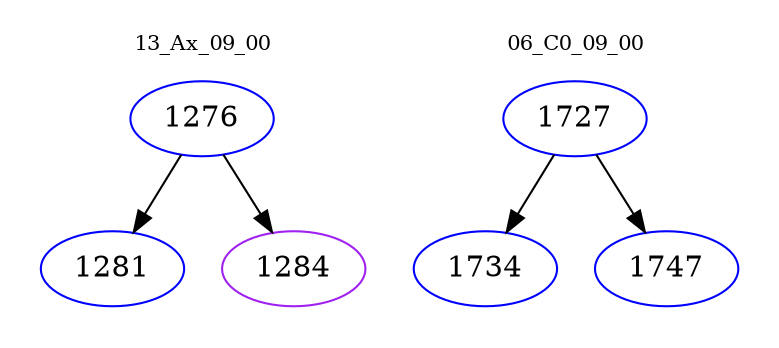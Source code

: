 digraph{
subgraph cluster_0 {
color = white
label = "13_Ax_09_00";
fontsize=10;
T0_1276 [label="1276", color="blue"]
T0_1276 -> T0_1281 [color="black"]
T0_1281 [label="1281", color="blue"]
T0_1276 -> T0_1284 [color="black"]
T0_1284 [label="1284", color="purple"]
}
subgraph cluster_1 {
color = white
label = "06_C0_09_00";
fontsize=10;
T1_1727 [label="1727", color="blue"]
T1_1727 -> T1_1734 [color="black"]
T1_1734 [label="1734", color="blue"]
T1_1727 -> T1_1747 [color="black"]
T1_1747 [label="1747", color="blue"]
}
}

